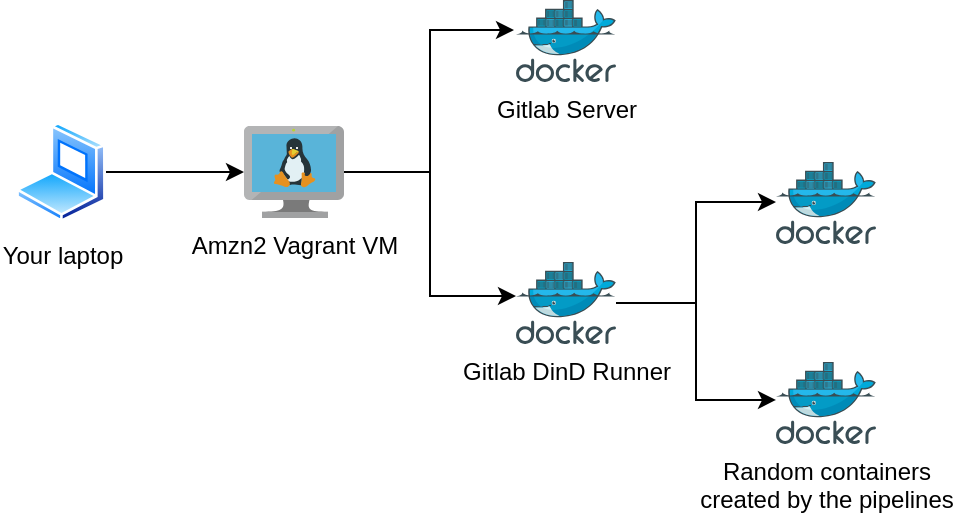 <mxfile version="20.2.8" type="device"><diagram id="dGAfzyM2QgFvV1_im1bD" name="Page-1"><mxGraphModel dx="1052" dy="646" grid="1" gridSize="10" guides="1" tooltips="1" connect="1" arrows="1" fold="1" page="1" pageScale="1" pageWidth="850" pageHeight="1100" math="0" shadow="0"><root><mxCell id="0"/><mxCell id="1" parent="0"/><mxCell id="TA0EBDfDNeWyRSGnRCzu-8" style="edgeStyle=orthogonalEdgeStyle;rounded=0;orthogonalLoop=1;jettySize=auto;html=1;" edge="1" parent="1" source="TA0EBDfDNeWyRSGnRCzu-1" target="TA0EBDfDNeWyRSGnRCzu-2"><mxGeometry relative="1" as="geometry"/></mxCell><mxCell id="TA0EBDfDNeWyRSGnRCzu-1" value="Your laptop" style="aspect=fixed;perimeter=ellipsePerimeter;html=1;align=center;shadow=0;dashed=0;spacingTop=3;image;image=img/lib/active_directory/laptop_client.svg;" vertex="1" parent="1"><mxGeometry x="130" y="160" width="45" height="50" as="geometry"/></mxCell><mxCell id="TA0EBDfDNeWyRSGnRCzu-9" style="edgeStyle=orthogonalEdgeStyle;rounded=0;orthogonalLoop=1;jettySize=auto;html=1;entryX=-0.02;entryY=0.366;entryDx=0;entryDy=0;entryPerimeter=0;" edge="1" parent="1" source="TA0EBDfDNeWyRSGnRCzu-2" target="TA0EBDfDNeWyRSGnRCzu-3"><mxGeometry relative="1" as="geometry"/></mxCell><mxCell id="TA0EBDfDNeWyRSGnRCzu-10" style="edgeStyle=orthogonalEdgeStyle;rounded=0;orthogonalLoop=1;jettySize=auto;html=1;entryX=0;entryY=0.415;entryDx=0;entryDy=0;entryPerimeter=0;" edge="1" parent="1" source="TA0EBDfDNeWyRSGnRCzu-2" target="TA0EBDfDNeWyRSGnRCzu-4"><mxGeometry relative="1" as="geometry"/></mxCell><mxCell id="TA0EBDfDNeWyRSGnRCzu-2" value="Amzn2 Vagrant VM" style="sketch=0;aspect=fixed;html=1;points=[];align=center;image;fontSize=12;image=img/lib/mscae/VM_Linux.svg;" vertex="1" parent="1"><mxGeometry x="244" y="162" width="50" height="46" as="geometry"/></mxCell><mxCell id="TA0EBDfDNeWyRSGnRCzu-3" value="Gitlab Server" style="sketch=0;aspect=fixed;html=1;points=[];align=center;image;fontSize=12;image=img/lib/mscae/Docker.svg;" vertex="1" parent="1"><mxGeometry x="380" y="99" width="50" height="41" as="geometry"/></mxCell><mxCell id="TA0EBDfDNeWyRSGnRCzu-11" style="edgeStyle=orthogonalEdgeStyle;rounded=0;orthogonalLoop=1;jettySize=auto;html=1;entryX=0;entryY=0.488;entryDx=0;entryDy=0;entryPerimeter=0;" edge="1" parent="1" source="TA0EBDfDNeWyRSGnRCzu-4" target="TA0EBDfDNeWyRSGnRCzu-5"><mxGeometry relative="1" as="geometry"/></mxCell><mxCell id="TA0EBDfDNeWyRSGnRCzu-12" style="edgeStyle=orthogonalEdgeStyle;rounded=0;orthogonalLoop=1;jettySize=auto;html=1;entryX=0;entryY=0.463;entryDx=0;entryDy=0;entryPerimeter=0;" edge="1" parent="1" source="TA0EBDfDNeWyRSGnRCzu-4" target="TA0EBDfDNeWyRSGnRCzu-6"><mxGeometry relative="1" as="geometry"/></mxCell><mxCell id="TA0EBDfDNeWyRSGnRCzu-4" value="Gitlab DinD Runner" style="sketch=0;aspect=fixed;html=1;points=[];align=center;image;fontSize=12;image=img/lib/mscae/Docker.svg;" vertex="1" parent="1"><mxGeometry x="380" y="230" width="50" height="41" as="geometry"/></mxCell><mxCell id="TA0EBDfDNeWyRSGnRCzu-5" value="" style="sketch=0;aspect=fixed;html=1;points=[];align=center;image;fontSize=12;image=img/lib/mscae/Docker.svg;" vertex="1" parent="1"><mxGeometry x="510" y="180" width="50" height="41" as="geometry"/></mxCell><mxCell id="TA0EBDfDNeWyRSGnRCzu-6" value="Random containers&lt;br&gt;created by the pipelines" style="sketch=0;aspect=fixed;html=1;points=[];align=center;image;fontSize=12;image=img/lib/mscae/Docker.svg;" vertex="1" parent="1"><mxGeometry x="510" y="280" width="50" height="41" as="geometry"/></mxCell><mxCell id="TA0EBDfDNeWyRSGnRCzu-7" value="" style="shape=image;html=1;verticalAlign=top;verticalLabelPosition=bottom;labelBackgroundColor=#ffffff;imageAspect=0;aspect=fixed;image=https://cdn1.iconfinder.com/data/icons/unicons-line-vol-3/24/elipsis-double-v-alt-128.png;rotation=90;" vertex="1" parent="1"><mxGeometry x="510" y="225.5" width="50" height="50" as="geometry"/></mxCell></root></mxGraphModel></diagram></mxfile>